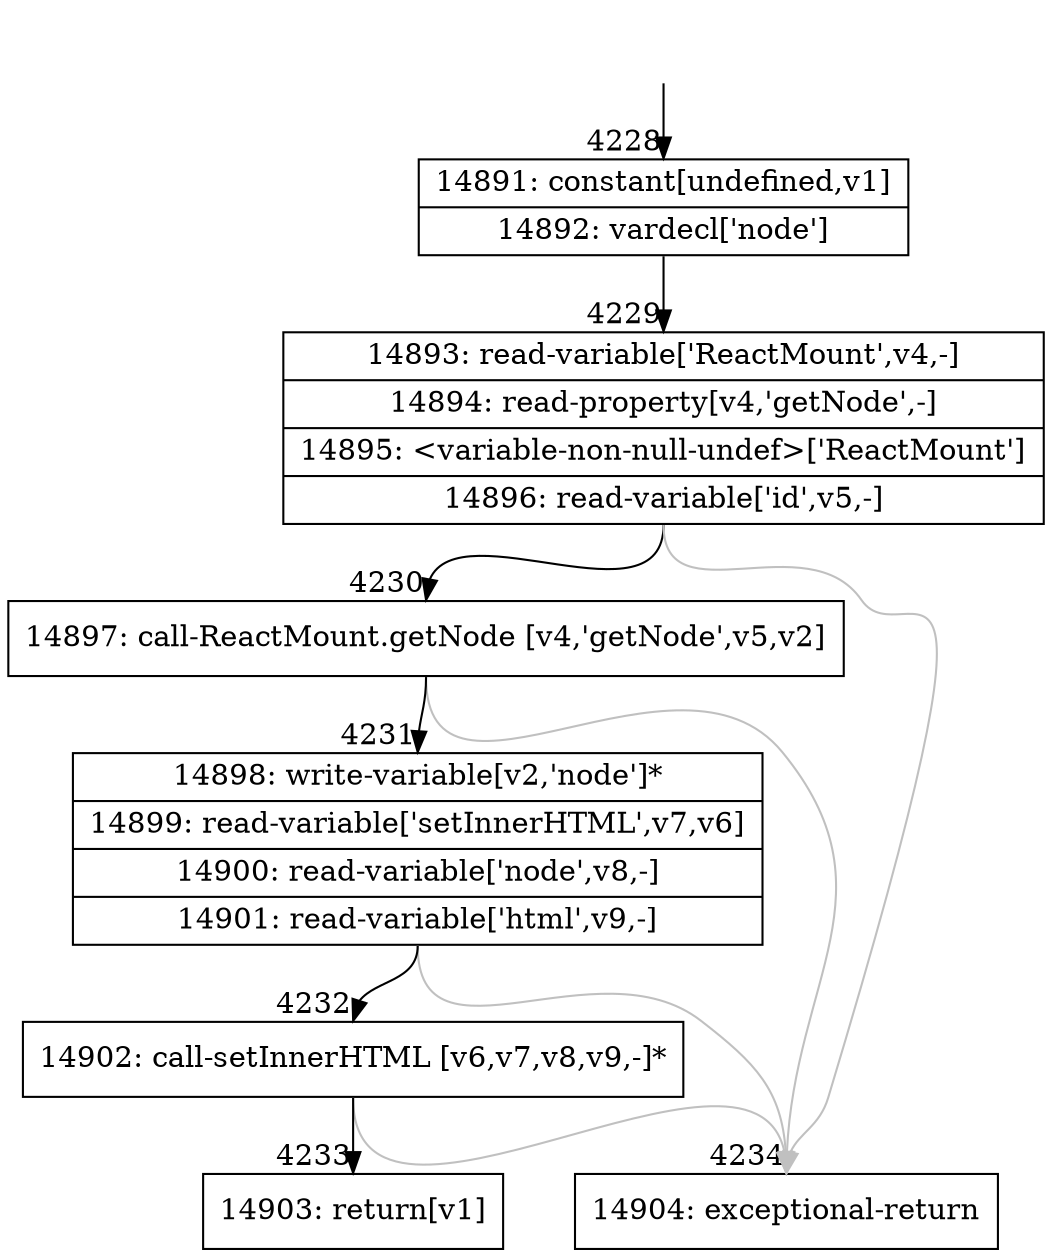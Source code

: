 digraph {
rankdir="TD"
BB_entry285[shape=none,label=""];
BB_entry285 -> BB4228 [tailport=s, headport=n, headlabel="    4228"]
BB4228 [shape=record label="{14891: constant[undefined,v1]|14892: vardecl['node']}" ] 
BB4228 -> BB4229 [tailport=s, headport=n, headlabel="      4229"]
BB4229 [shape=record label="{14893: read-variable['ReactMount',v4,-]|14894: read-property[v4,'getNode',-]|14895: \<variable-non-null-undef\>['ReactMount']|14896: read-variable['id',v5,-]}" ] 
BB4229 -> BB4230 [tailport=s, headport=n, headlabel="      4230"]
BB4229 -> BB4234 [tailport=s, headport=n, color=gray, headlabel="      4234"]
BB4230 [shape=record label="{14897: call-ReactMount.getNode [v4,'getNode',v5,v2]}" ] 
BB4230 -> BB4231 [tailport=s, headport=n, headlabel="      4231"]
BB4230 -> BB4234 [tailport=s, headport=n, color=gray]
BB4231 [shape=record label="{14898: write-variable[v2,'node']*|14899: read-variable['setInnerHTML',v7,v6]|14900: read-variable['node',v8,-]|14901: read-variable['html',v9,-]}" ] 
BB4231 -> BB4232 [tailport=s, headport=n, headlabel="      4232"]
BB4231 -> BB4234 [tailport=s, headport=n, color=gray]
BB4232 [shape=record label="{14902: call-setInnerHTML [v6,v7,v8,v9,-]*}" ] 
BB4232 -> BB4233 [tailport=s, headport=n, headlabel="      4233"]
BB4232 -> BB4234 [tailport=s, headport=n, color=gray]
BB4233 [shape=record label="{14903: return[v1]}" ] 
BB4234 [shape=record label="{14904: exceptional-return}" ] 
//#$~ 8080
}
